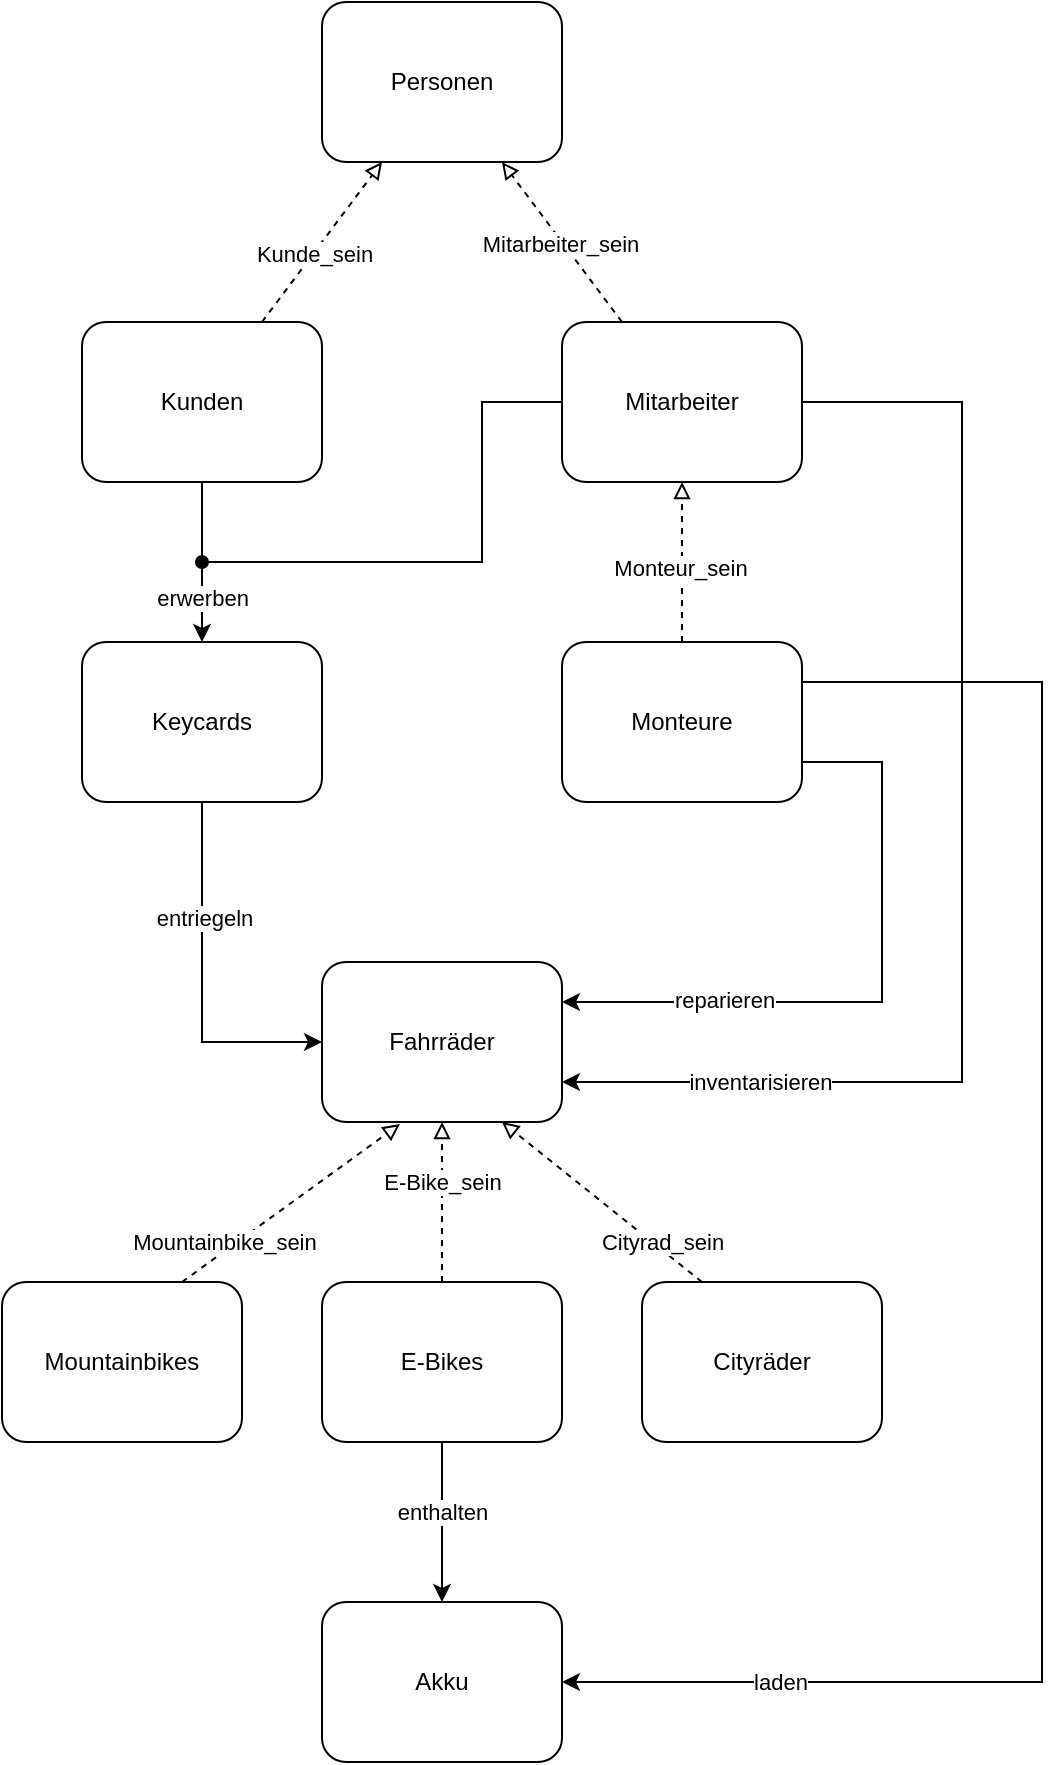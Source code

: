 <mxfile version="22.0.4" type="github">
  <diagram name="Seite-1" id="bQOZxYMRXsdo0ndvrcB2">
    <mxGraphModel dx="1434" dy="782" grid="1" gridSize="10" guides="1" tooltips="1" connect="1" arrows="1" fold="1" page="1" pageScale="1" pageWidth="827" pageHeight="1169" math="0" shadow="0">
      <root>
        <mxCell id="0" />
        <mxCell id="1" parent="0" />
        <mxCell id="_8qDM-tfKdcT89JeCW2L-1" value="Akku" style="rounded=1;whiteSpace=wrap;html=1;" vertex="1" parent="1">
          <mxGeometry x="360" y="840" width="120" height="80" as="geometry" />
        </mxCell>
        <mxCell id="_8qDM-tfKdcT89JeCW2L-15" style="edgeStyle=orthogonalEdgeStyle;rounded=0;orthogonalLoop=1;jettySize=auto;html=1;exitX=0.5;exitY=0;exitDx=0;exitDy=0;entryX=0.5;entryY=1;entryDx=0;entryDy=0;dashed=1;endArrow=block;endFill=0;" edge="1" parent="1" source="_8qDM-tfKdcT89JeCW2L-2" target="_8qDM-tfKdcT89JeCW2L-9">
          <mxGeometry relative="1" as="geometry" />
        </mxCell>
        <mxCell id="_8qDM-tfKdcT89JeCW2L-26" value="Monteur_sein" style="edgeLabel;html=1;align=center;verticalAlign=middle;resizable=0;points=[];" vertex="1" connectable="0" parent="_8qDM-tfKdcT89JeCW2L-15">
          <mxGeometry x="-0.075" y="1" relative="1" as="geometry">
            <mxPoint as="offset" />
          </mxGeometry>
        </mxCell>
        <mxCell id="_8qDM-tfKdcT89JeCW2L-22" style="edgeStyle=orthogonalEdgeStyle;rounded=0;orthogonalLoop=1;jettySize=auto;html=1;exitX=1;exitY=0.75;exitDx=0;exitDy=0;entryX=1;entryY=0.25;entryDx=0;entryDy=0;" edge="1" parent="1" source="_8qDM-tfKdcT89JeCW2L-2" target="_8qDM-tfKdcT89JeCW2L-7">
          <mxGeometry relative="1" as="geometry">
            <Array as="points">
              <mxPoint x="640" y="420" />
              <mxPoint x="640" y="540" />
            </Array>
          </mxGeometry>
        </mxCell>
        <mxCell id="_8qDM-tfKdcT89JeCW2L-33" value="reparieren" style="edgeLabel;html=1;align=center;verticalAlign=middle;resizable=0;points=[];" vertex="1" connectable="0" parent="_8qDM-tfKdcT89JeCW2L-22">
          <mxGeometry x="0.494" y="1" relative="1" as="geometry">
            <mxPoint y="-2" as="offset" />
          </mxGeometry>
        </mxCell>
        <mxCell id="_8qDM-tfKdcT89JeCW2L-31" style="edgeStyle=orthogonalEdgeStyle;rounded=0;orthogonalLoop=1;jettySize=auto;html=1;exitX=1;exitY=0.25;exitDx=0;exitDy=0;entryX=1;entryY=0.5;entryDx=0;entryDy=0;" edge="1" parent="1" source="_8qDM-tfKdcT89JeCW2L-2" target="_8qDM-tfKdcT89JeCW2L-1">
          <mxGeometry relative="1" as="geometry">
            <Array as="points">
              <mxPoint x="720" y="380" />
              <mxPoint x="720" y="880" />
            </Array>
          </mxGeometry>
        </mxCell>
        <mxCell id="_8qDM-tfKdcT89JeCW2L-32" value="laden" style="edgeLabel;html=1;align=center;verticalAlign=middle;resizable=0;points=[];" vertex="1" connectable="0" parent="_8qDM-tfKdcT89JeCW2L-31">
          <mxGeometry x="0.747" y="1" relative="1" as="geometry">
            <mxPoint y="-1" as="offset" />
          </mxGeometry>
        </mxCell>
        <mxCell id="_8qDM-tfKdcT89JeCW2L-2" value="Monteure" style="rounded=1;whiteSpace=wrap;html=1;" vertex="1" parent="1">
          <mxGeometry x="480" y="360" width="120" height="80" as="geometry" />
        </mxCell>
        <mxCell id="_8qDM-tfKdcT89JeCW2L-23" style="edgeStyle=orthogonalEdgeStyle;rounded=0;orthogonalLoop=1;jettySize=auto;html=1;exitX=0.5;exitY=1;exitDx=0;exitDy=0;entryX=0;entryY=0.5;entryDx=0;entryDy=0;" edge="1" parent="1" source="_8qDM-tfKdcT89JeCW2L-3" target="_8qDM-tfKdcT89JeCW2L-7">
          <mxGeometry relative="1" as="geometry">
            <mxPoint x="350" y="580" as="targetPoint" />
          </mxGeometry>
        </mxCell>
        <mxCell id="_8qDM-tfKdcT89JeCW2L-35" value="entriegeln" style="edgeLabel;html=1;align=center;verticalAlign=middle;resizable=0;points=[];" vertex="1" connectable="0" parent="_8qDM-tfKdcT89JeCW2L-23">
          <mxGeometry x="-0.356" y="1" relative="1" as="geometry">
            <mxPoint as="offset" />
          </mxGeometry>
        </mxCell>
        <mxCell id="_8qDM-tfKdcT89JeCW2L-3" value="Keycards" style="rounded=1;whiteSpace=wrap;html=1;" vertex="1" parent="1">
          <mxGeometry x="240" y="360" width="120" height="80" as="geometry" />
        </mxCell>
        <mxCell id="_8qDM-tfKdcT89JeCW2L-4" value="Mountainbikes" style="rounded=1;whiteSpace=wrap;html=1;" vertex="1" parent="1">
          <mxGeometry x="200" y="680" width="120" height="80" as="geometry" />
        </mxCell>
        <mxCell id="_8qDM-tfKdcT89JeCW2L-17" style="rounded=0;orthogonalLoop=1;jettySize=auto;html=1;exitX=0.25;exitY=0;exitDx=0;exitDy=0;entryX=0.75;entryY=1;entryDx=0;entryDy=0;dashed=1;endArrow=block;endFill=0;" edge="1" parent="1" source="_8qDM-tfKdcT89JeCW2L-5" target="_8qDM-tfKdcT89JeCW2L-7">
          <mxGeometry relative="1" as="geometry">
            <mxPoint x="490" y="640" as="targetPoint" />
          </mxGeometry>
        </mxCell>
        <mxCell id="_8qDM-tfKdcT89JeCW2L-29" value="Cityrad_sein" style="edgeLabel;html=1;align=center;verticalAlign=middle;resizable=0;points=[];" vertex="1" connectable="0" parent="_8qDM-tfKdcT89JeCW2L-17">
          <mxGeometry x="-0.295" y="3" relative="1" as="geometry">
            <mxPoint x="17" y="6" as="offset" />
          </mxGeometry>
        </mxCell>
        <mxCell id="_8qDM-tfKdcT89JeCW2L-5" value="Cityräder" style="rounded=1;whiteSpace=wrap;html=1;" vertex="1" parent="1">
          <mxGeometry x="520" y="680" width="120" height="80" as="geometry" />
        </mxCell>
        <mxCell id="_8qDM-tfKdcT89JeCW2L-19" style="edgeStyle=orthogonalEdgeStyle;rounded=0;orthogonalLoop=1;jettySize=auto;html=1;exitX=0.5;exitY=0;exitDx=0;exitDy=0;entryX=0.5;entryY=1;entryDx=0;entryDy=0;dashed=1;endArrow=block;endFill=0;" edge="1" parent="1" source="_8qDM-tfKdcT89JeCW2L-6" target="_8qDM-tfKdcT89JeCW2L-7">
          <mxGeometry relative="1" as="geometry" />
        </mxCell>
        <mxCell id="_8qDM-tfKdcT89JeCW2L-28" value="E-Bike_sein" style="edgeLabel;html=1;align=center;verticalAlign=middle;resizable=0;points=[];" vertex="1" connectable="0" parent="_8qDM-tfKdcT89JeCW2L-19">
          <mxGeometry x="-0.15" y="2" relative="1" as="geometry">
            <mxPoint x="2" y="-16" as="offset" />
          </mxGeometry>
        </mxCell>
        <mxCell id="_8qDM-tfKdcT89JeCW2L-20" style="edgeStyle=orthogonalEdgeStyle;rounded=0;orthogonalLoop=1;jettySize=auto;html=1;exitX=0.5;exitY=1;exitDx=0;exitDy=0;entryX=0.5;entryY=0;entryDx=0;entryDy=0;" edge="1" parent="1" source="_8qDM-tfKdcT89JeCW2L-6" target="_8qDM-tfKdcT89JeCW2L-1">
          <mxGeometry relative="1" as="geometry" />
        </mxCell>
        <mxCell id="_8qDM-tfKdcT89JeCW2L-30" value="enthalten" style="edgeLabel;html=1;align=center;verticalAlign=middle;resizable=0;points=[];" vertex="1" connectable="0" parent="_8qDM-tfKdcT89JeCW2L-20">
          <mxGeometry x="-0.125" relative="1" as="geometry">
            <mxPoint as="offset" />
          </mxGeometry>
        </mxCell>
        <mxCell id="_8qDM-tfKdcT89JeCW2L-6" value="E-Bikes" style="rounded=1;whiteSpace=wrap;html=1;" vertex="1" parent="1">
          <mxGeometry x="360" y="680" width="120" height="80" as="geometry" />
        </mxCell>
        <mxCell id="_8qDM-tfKdcT89JeCW2L-7" value="Fahrräder" style="rounded=1;whiteSpace=wrap;html=1;" vertex="1" parent="1">
          <mxGeometry x="360" y="520" width="120" height="80" as="geometry" />
        </mxCell>
        <mxCell id="_8qDM-tfKdcT89JeCW2L-36" style="edgeStyle=orthogonalEdgeStyle;rounded=0;orthogonalLoop=1;jettySize=auto;html=1;exitX=0.5;exitY=1;exitDx=0;exitDy=0;entryX=0.5;entryY=0;entryDx=0;entryDy=0;" edge="1" parent="1" source="_8qDM-tfKdcT89JeCW2L-8" target="_8qDM-tfKdcT89JeCW2L-3">
          <mxGeometry relative="1" as="geometry" />
        </mxCell>
        <mxCell id="_8qDM-tfKdcT89JeCW2L-38" value="erwerben" style="edgeLabel;html=1;align=center;verticalAlign=middle;resizable=0;points=[];" vertex="1" connectable="0" parent="_8qDM-tfKdcT89JeCW2L-36">
          <mxGeometry x="0.45" relative="1" as="geometry">
            <mxPoint as="offset" />
          </mxGeometry>
        </mxCell>
        <mxCell id="_8qDM-tfKdcT89JeCW2L-8" value="Kunden" style="rounded=1;whiteSpace=wrap;html=1;" vertex="1" parent="1">
          <mxGeometry x="240" y="200" width="120" height="80" as="geometry" />
        </mxCell>
        <mxCell id="_8qDM-tfKdcT89JeCW2L-21" style="edgeStyle=orthogonalEdgeStyle;rounded=0;orthogonalLoop=1;jettySize=auto;html=1;exitX=1;exitY=0.5;exitDx=0;exitDy=0;entryX=1;entryY=0.75;entryDx=0;entryDy=0;" edge="1" parent="1" source="_8qDM-tfKdcT89JeCW2L-9" target="_8qDM-tfKdcT89JeCW2L-7">
          <mxGeometry relative="1" as="geometry">
            <Array as="points">
              <mxPoint x="680" y="240" />
              <mxPoint x="680" y="580" />
            </Array>
          </mxGeometry>
        </mxCell>
        <mxCell id="_8qDM-tfKdcT89JeCW2L-34" value="inventarisieren" style="edgeLabel;html=1;align=center;verticalAlign=middle;resizable=0;points=[];" vertex="1" connectable="0" parent="_8qDM-tfKdcT89JeCW2L-21">
          <mxGeometry x="0.681" relative="1" as="geometry">
            <mxPoint as="offset" />
          </mxGeometry>
        </mxCell>
        <mxCell id="_8qDM-tfKdcT89JeCW2L-37" style="edgeStyle=orthogonalEdgeStyle;rounded=0;orthogonalLoop=1;jettySize=auto;html=1;exitX=0;exitY=0.5;exitDx=0;exitDy=0;endArrow=oval;endFill=1;" edge="1" parent="1" source="_8qDM-tfKdcT89JeCW2L-9">
          <mxGeometry relative="1" as="geometry">
            <mxPoint x="300" y="320" as="targetPoint" />
            <Array as="points">
              <mxPoint x="440" y="240" />
              <mxPoint x="440" y="320" />
              <mxPoint x="300" y="320" />
            </Array>
          </mxGeometry>
        </mxCell>
        <mxCell id="_8qDM-tfKdcT89JeCW2L-9" value="Mitarbeiter" style="rounded=1;whiteSpace=wrap;html=1;" vertex="1" parent="1">
          <mxGeometry x="480" y="200" width="120" height="80" as="geometry" />
        </mxCell>
        <mxCell id="_8qDM-tfKdcT89JeCW2L-10" value="Personen" style="rounded=1;whiteSpace=wrap;html=1;" vertex="1" parent="1">
          <mxGeometry x="360" y="40" width="120" height="80" as="geometry" />
        </mxCell>
        <mxCell id="_8qDM-tfKdcT89JeCW2L-13" value="" style="endArrow=block;html=1;rounded=0;exitX=0.75;exitY=0;exitDx=0;exitDy=0;entryX=0.25;entryY=1;entryDx=0;entryDy=0;dashed=1;endFill=0;" edge="1" parent="1" source="_8qDM-tfKdcT89JeCW2L-8" target="_8qDM-tfKdcT89JeCW2L-10">
          <mxGeometry width="50" height="50" relative="1" as="geometry">
            <mxPoint x="320" y="180" as="sourcePoint" />
            <mxPoint x="370" y="130" as="targetPoint" />
          </mxGeometry>
        </mxCell>
        <mxCell id="_8qDM-tfKdcT89JeCW2L-24" value="Kunde_sein" style="edgeLabel;html=1;align=center;verticalAlign=middle;resizable=0;points=[];" vertex="1" connectable="0" parent="_8qDM-tfKdcT89JeCW2L-13">
          <mxGeometry x="-0.144" relative="1" as="geometry">
            <mxPoint as="offset" />
          </mxGeometry>
        </mxCell>
        <mxCell id="_8qDM-tfKdcT89JeCW2L-14" value="" style="endArrow=block;html=1;rounded=0;exitX=0.25;exitY=0;exitDx=0;exitDy=0;entryX=0.75;entryY=1;entryDx=0;entryDy=0;dashed=1;endFill=0;" edge="1" parent="1" source="_8qDM-tfKdcT89JeCW2L-9" target="_8qDM-tfKdcT89JeCW2L-10">
          <mxGeometry width="50" height="50" relative="1" as="geometry">
            <mxPoint x="340" y="210" as="sourcePoint" />
            <mxPoint x="400" y="130" as="targetPoint" />
          </mxGeometry>
        </mxCell>
        <mxCell id="_8qDM-tfKdcT89JeCW2L-25" value="Mitarbeiter_sein" style="edgeLabel;html=1;align=center;verticalAlign=middle;resizable=0;points=[];" vertex="1" connectable="0" parent="_8qDM-tfKdcT89JeCW2L-14">
          <mxGeometry x="-0.004" y="1" relative="1" as="geometry">
            <mxPoint as="offset" />
          </mxGeometry>
        </mxCell>
        <mxCell id="_8qDM-tfKdcT89JeCW2L-16" style="rounded=0;orthogonalLoop=1;jettySize=auto;html=1;exitX=0.75;exitY=0;exitDx=0;exitDy=0;entryX=0.325;entryY=1.013;entryDx=0;entryDy=0;entryPerimeter=0;dashed=1;endArrow=block;endFill=0;" edge="1" parent="1" source="_8qDM-tfKdcT89JeCW2L-4" target="_8qDM-tfKdcT89JeCW2L-7">
          <mxGeometry relative="1" as="geometry" />
        </mxCell>
        <mxCell id="_8qDM-tfKdcT89JeCW2L-27" value="Mountainbike_sein" style="edgeLabel;html=1;align=center;verticalAlign=middle;resizable=0;points=[];" vertex="1" connectable="0" parent="_8qDM-tfKdcT89JeCW2L-16">
          <mxGeometry x="-0.126" y="-1" relative="1" as="geometry">
            <mxPoint x="-28" y="14" as="offset" />
          </mxGeometry>
        </mxCell>
      </root>
    </mxGraphModel>
  </diagram>
</mxfile>
